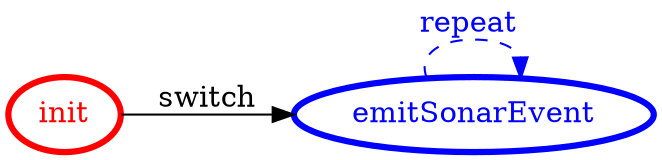 /*
*
* A GraphViz DOT FSM description 
* Please use a GraphViz visualizer (like http://www.webgraphviz.com)
*  
*/

digraph finite_state_machine {
	rankdir=LR
	size="8,5"
	
	init [ color = red ][ fontcolor = red ][ penwidth = 3 ]
	emitSonarEvent [ color = blue ][ fontcolor = blue ][ penwidth = 3 ]
	
	init -> emitSonarEvent [ label = "switch" ][ color = black ][ fontcolor = black ]
	emitSonarEvent -> emitSonarEvent [ label = "repeat "][ style = dashed ][ color = blue ][ fontcolor = blue ]
}
